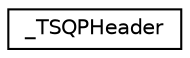 digraph G
{
  edge [fontname="Helvetica",fontsize="10",labelfontname="Helvetica",labelfontsize="10"];
  node [fontname="Helvetica",fontsize="10",shape=record];
  rankdir="LR";
  Node1 [label="_TSQPHeader",height=0.2,width=0.4,color="black", fillcolor="white", style="filled",URL="$struct___t_s_q_p_header.html"];
}
